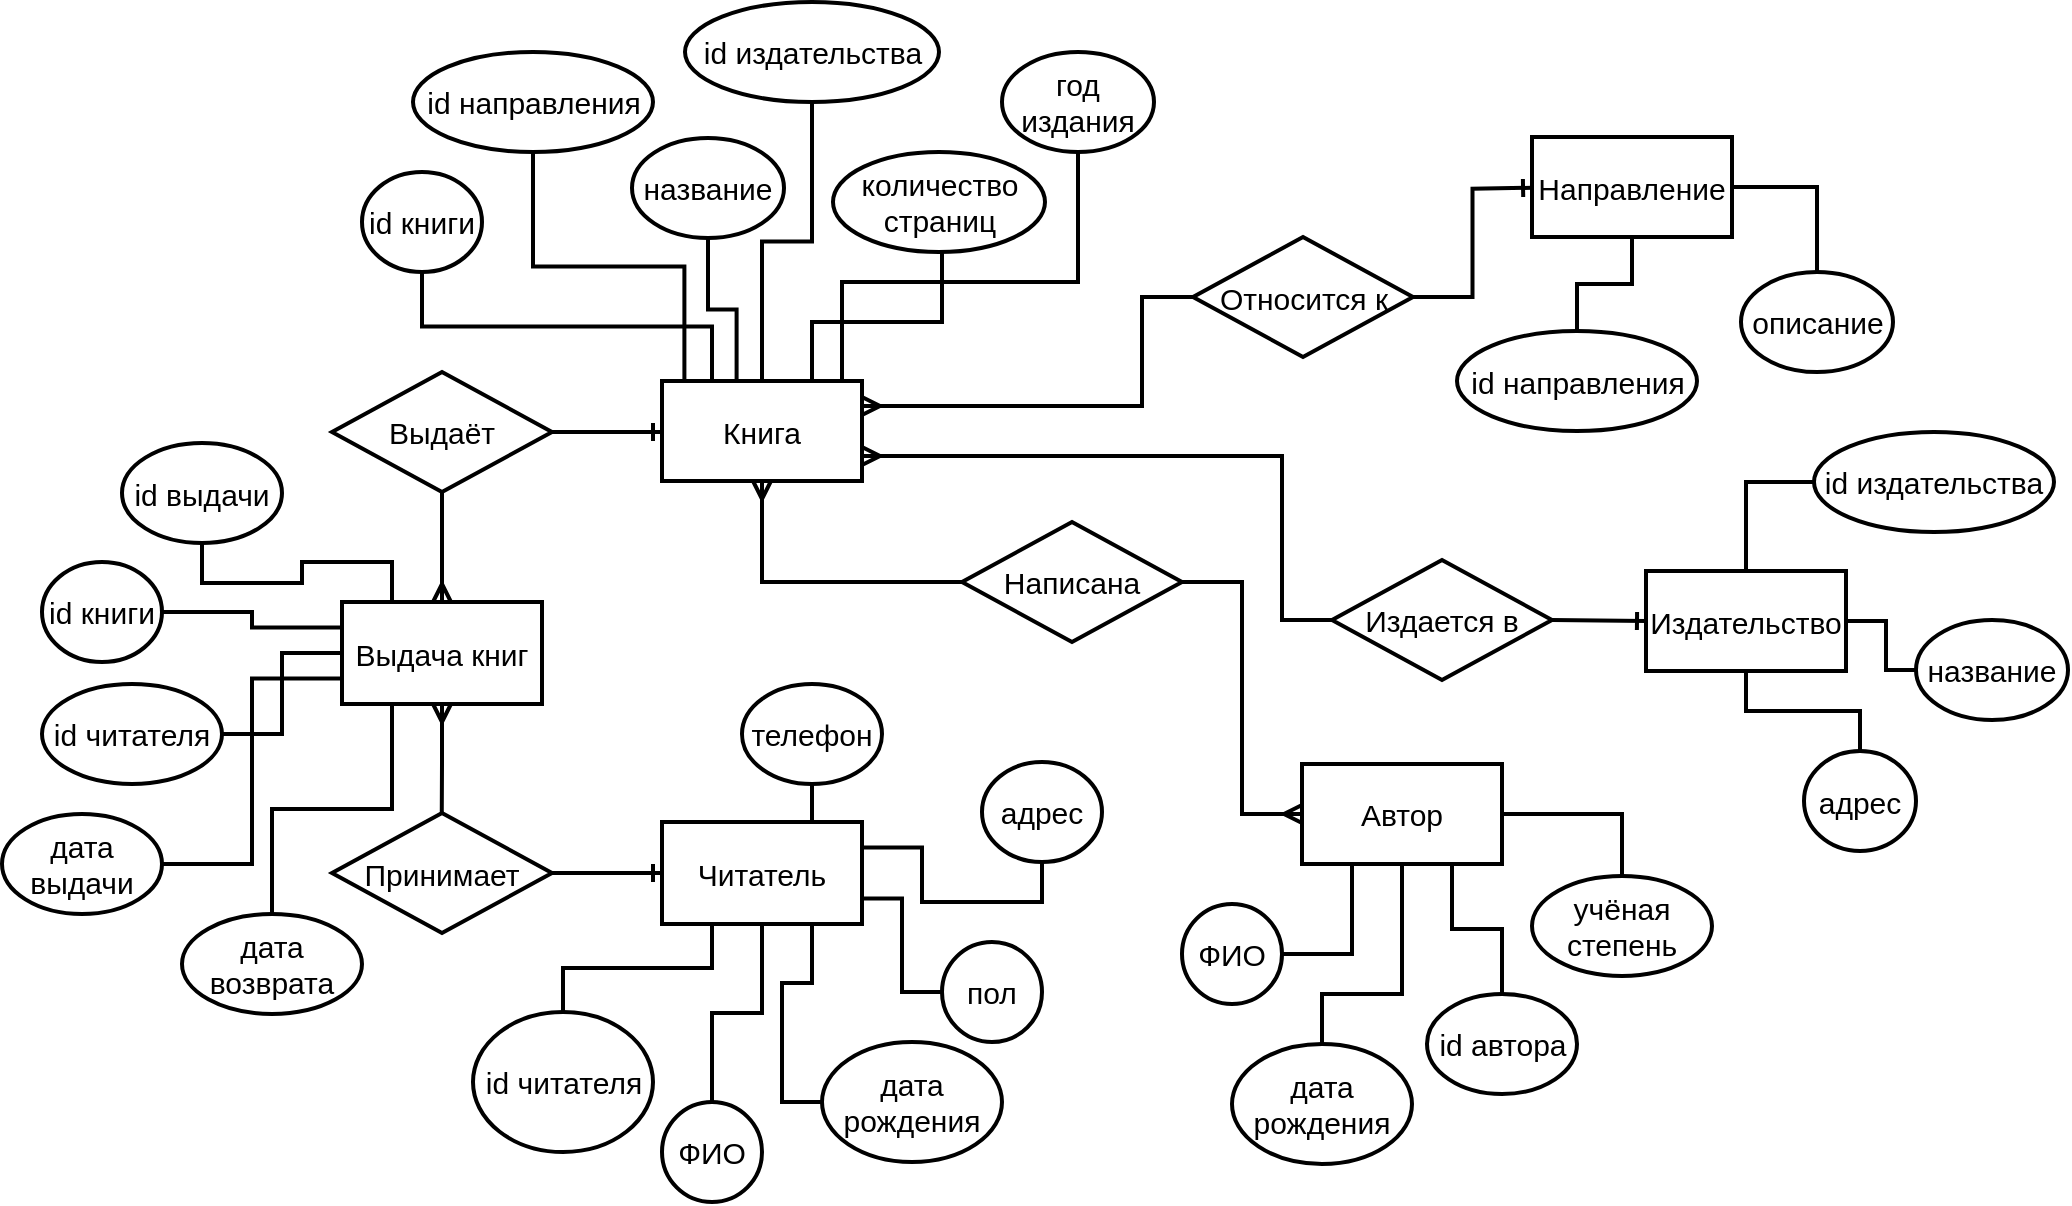 <mxfile version="12.3.6" type="device" pages="1"><diagram id="zETRuPkkW9t9NXSjWc7b" name="Page-1"><mxGraphModel dx="1847" dy="877" grid="1" gridSize="10" guides="1" tooltips="1" connect="1" arrows="1" fold="1" page="1" pageScale="1" pageWidth="827" pageHeight="1169" math="0" shadow="0"><root><mxCell id="0"/><mxCell id="1" parent="0"/><mxCell id="DnGFOJwiQ6XvT39JQGFX-47" style="edgeStyle=orthogonalEdgeStyle;rounded=0;orthogonalLoop=1;jettySize=auto;html=1;exitX=1;exitY=0.75;exitDx=0;exitDy=0;entryX=0;entryY=0.5;entryDx=0;entryDy=0;startArrow=ERmany;startFill=0;endArrow=none;endFill=0;strokeWidth=2;fontSize=15;" parent="1" source="DnGFOJwiQ6XvT39JQGFX-2" target="DnGFOJwiQ6XvT39JQGFX-45" edge="1"><mxGeometry relative="1" as="geometry"><Array as="points"><mxPoint x="970" y="467"/><mxPoint x="970" y="549"/></Array></mxGeometry></mxCell><mxCell id="DnGFOJwiQ6XvT39JQGFX-50" style="edgeStyle=orthogonalEdgeStyle;rounded=0;orthogonalLoop=1;jettySize=auto;html=1;exitX=1;exitY=0.25;exitDx=0;exitDy=0;entryX=0;entryY=0.5;entryDx=0;entryDy=0;startArrow=ERmany;startFill=0;endArrow=none;endFill=0;strokeWidth=2;fontSize=15;" parent="1" source="DnGFOJwiQ6XvT39JQGFX-2" target="DnGFOJwiQ6XvT39JQGFX-44" edge="1"><mxGeometry relative="1" as="geometry"><Array as="points"><mxPoint x="900" y="442"/><mxPoint x="900" y="387"/></Array></mxGeometry></mxCell><mxCell id="DnGFOJwiQ6XvT39JQGFX-51" style="edgeStyle=orthogonalEdgeStyle;rounded=0;orthogonalLoop=1;jettySize=auto;html=1;exitX=0.5;exitY=1;exitDx=0;exitDy=0;entryX=0;entryY=0.5;entryDx=0;entryDy=0;startArrow=ERmany;startFill=0;endArrow=none;endFill=0;strokeWidth=2;fontSize=15;" parent="1" source="DnGFOJwiQ6XvT39JQGFX-2" target="DnGFOJwiQ6XvT39JQGFX-46" edge="1"><mxGeometry relative="1" as="geometry"/></mxCell><mxCell id="DnGFOJwiQ6XvT39JQGFX-106" style="edgeStyle=orthogonalEdgeStyle;rounded=0;orthogonalLoop=1;jettySize=auto;html=1;exitX=0.5;exitY=0;exitDx=0;exitDy=0;entryX=0.5;entryY=1;entryDx=0;entryDy=0;startArrow=none;startFill=0;endArrow=none;endFill=0;strokeWidth=2;fontSize=15;" parent="1" source="DnGFOJwiQ6XvT39JQGFX-2" target="DnGFOJwiQ6XvT39JQGFX-105" edge="1"><mxGeometry relative="1" as="geometry"/></mxCell><mxCell id="DnGFOJwiQ6XvT39JQGFX-109" style="edgeStyle=orthogonalEdgeStyle;rounded=0;orthogonalLoop=1;jettySize=auto;html=1;exitX=0.75;exitY=0;exitDx=0;exitDy=0;entryX=0.5;entryY=1;entryDx=0;entryDy=0;startArrow=none;startFill=0;endArrow=none;endFill=0;strokeWidth=2;fontSize=15;" parent="1" source="DnGFOJwiQ6XvT39JQGFX-2" target="DnGFOJwiQ6XvT39JQGFX-108" edge="1"><mxGeometry relative="1" as="geometry"><Array as="points"><mxPoint x="735" y="400"/><mxPoint x="800" y="400"/></Array></mxGeometry></mxCell><mxCell id="DnGFOJwiQ6XvT39JQGFX-2" value="&lt;font style=&quot;font-size: 15px;&quot;&gt;Книга&lt;/font&gt;" style="rounded=0;whiteSpace=wrap;html=1;strokeWidth=2;fontSize=15;" parent="1" vertex="1"><mxGeometry x="660" y="429.5" width="100" height="50" as="geometry"/></mxCell><mxCell id="DnGFOJwiQ6XvT39JQGFX-31" style="edgeStyle=orthogonalEdgeStyle;rounded=0;orthogonalLoop=1;jettySize=auto;html=1;exitX=0.5;exitY=1;exitDx=0;exitDy=0;entryX=0.5;entryY=0;entryDx=0;entryDy=0;startArrow=ERmany;startFill=0;endArrow=none;endFill=0;strokeWidth=2;fontSize=15;" parent="1" source="DnGFOJwiQ6XvT39JQGFX-24" edge="1"><mxGeometry relative="1" as="geometry"><mxPoint x="549.862" y="650.259" as="targetPoint"/></mxGeometry></mxCell><mxCell id="DnGFOJwiQ6XvT39JQGFX-69" style="edgeStyle=orthogonalEdgeStyle;rounded=0;orthogonalLoop=1;jettySize=auto;html=1;exitX=0;exitY=0.5;exitDx=0;exitDy=0;entryX=1;entryY=0.5;entryDx=0;entryDy=0;startArrow=none;startFill=0;endArrow=none;endFill=0;strokeWidth=2;fontSize=15;" parent="1" source="DnGFOJwiQ6XvT39JQGFX-24" target="DnGFOJwiQ6XvT39JQGFX-62" edge="1"><mxGeometry relative="1" as="geometry"/></mxCell><mxCell id="DnGFOJwiQ6XvT39JQGFX-70" style="edgeStyle=orthogonalEdgeStyle;rounded=0;orthogonalLoop=1;jettySize=auto;html=1;exitX=0;exitY=0.75;exitDx=0;exitDy=0;entryX=1;entryY=0.5;entryDx=0;entryDy=0;startArrow=none;startFill=0;endArrow=none;endFill=0;strokeWidth=2;fontSize=15;" parent="1" source="DnGFOJwiQ6XvT39JQGFX-24" target="DnGFOJwiQ6XvT39JQGFX-63" edge="1"><mxGeometry relative="1" as="geometry"/></mxCell><mxCell id="DnGFOJwiQ6XvT39JQGFX-71" style="edgeStyle=orthogonalEdgeStyle;rounded=0;orthogonalLoop=1;jettySize=auto;html=1;exitX=0.25;exitY=1;exitDx=0;exitDy=0;startArrow=none;startFill=0;endArrow=none;endFill=0;strokeWidth=2;fontSize=15;" parent="1" source="DnGFOJwiQ6XvT39JQGFX-24" target="DnGFOJwiQ6XvT39JQGFX-64" edge="1"><mxGeometry relative="1" as="geometry"/></mxCell><mxCell id="DnGFOJwiQ6XvT39JQGFX-90" style="edgeStyle=orthogonalEdgeStyle;rounded=0;orthogonalLoop=1;jettySize=auto;html=1;exitX=0.25;exitY=0;exitDx=0;exitDy=0;entryX=0.5;entryY=1;entryDx=0;entryDy=0;startArrow=none;startFill=0;endArrow=none;endFill=0;strokeWidth=2;fontSize=15;" parent="1" source="DnGFOJwiQ6XvT39JQGFX-24" target="DnGFOJwiQ6XvT39JQGFX-60" edge="1"><mxGeometry relative="1" as="geometry"/></mxCell><mxCell id="DnGFOJwiQ6XvT39JQGFX-91" style="edgeStyle=orthogonalEdgeStyle;rounded=0;orthogonalLoop=1;jettySize=auto;html=1;exitX=0;exitY=0.25;exitDx=0;exitDy=0;entryX=1;entryY=0.5;entryDx=0;entryDy=0;startArrow=none;startFill=0;endArrow=none;endFill=0;strokeWidth=2;fontSize=15;" parent="1" source="DnGFOJwiQ6XvT39JQGFX-24" target="DnGFOJwiQ6XvT39JQGFX-61" edge="1"><mxGeometry relative="1" as="geometry"/></mxCell><mxCell id="DnGFOJwiQ6XvT39JQGFX-24" value="&lt;font style=&quot;font-size: 15px;&quot;&gt;Выдача книг&lt;/font&gt;" style="rounded=0;whiteSpace=wrap;html=1;strokeWidth=2;fontSize=15;" parent="1" vertex="1"><mxGeometry x="500" y="540" width="100" height="51" as="geometry"/></mxCell><mxCell id="DnGFOJwiQ6XvT39JQGFX-73" style="edgeStyle=orthogonalEdgeStyle;rounded=0;orthogonalLoop=1;jettySize=auto;html=1;exitX=0.25;exitY=1;exitDx=0;exitDy=0;entryX=0.5;entryY=0;entryDx=0;entryDy=0;startArrow=none;startFill=0;endArrow=none;endFill=0;strokeWidth=2;fontSize=15;" parent="1" source="DnGFOJwiQ6XvT39JQGFX-25" target="DnGFOJwiQ6XvT39JQGFX-72" edge="1"><mxGeometry relative="1" as="geometry"/></mxCell><mxCell id="DnGFOJwiQ6XvT39JQGFX-85" style="edgeStyle=orthogonalEdgeStyle;rounded=0;orthogonalLoop=1;jettySize=auto;html=1;exitX=0.5;exitY=1;exitDx=0;exitDy=0;entryX=0.5;entryY=0;entryDx=0;entryDy=0;startArrow=none;startFill=0;endArrow=none;endFill=0;strokeWidth=2;fontSize=15;" parent="1" source="DnGFOJwiQ6XvT39JQGFX-25" target="DnGFOJwiQ6XvT39JQGFX-74" edge="1"><mxGeometry relative="1" as="geometry"/></mxCell><mxCell id="DnGFOJwiQ6XvT39JQGFX-87" style="edgeStyle=orthogonalEdgeStyle;rounded=0;orthogonalLoop=1;jettySize=auto;html=1;exitX=0.75;exitY=1;exitDx=0;exitDy=0;entryX=0;entryY=0.5;entryDx=0;entryDy=0;startArrow=none;startFill=0;endArrow=none;endFill=0;strokeWidth=2;fontSize=15;" parent="1" source="DnGFOJwiQ6XvT39JQGFX-25" target="DnGFOJwiQ6XvT39JQGFX-76" edge="1"><mxGeometry relative="1" as="geometry"/></mxCell><mxCell id="DnGFOJwiQ6XvT39JQGFX-88" style="edgeStyle=orthogonalEdgeStyle;rounded=0;orthogonalLoop=1;jettySize=auto;html=1;exitX=1;exitY=0.75;exitDx=0;exitDy=0;entryX=0;entryY=0.5;entryDx=0;entryDy=0;startArrow=none;startFill=0;endArrow=none;endFill=0;strokeWidth=2;fontSize=15;" parent="1" source="DnGFOJwiQ6XvT39JQGFX-25" target="DnGFOJwiQ6XvT39JQGFX-78" edge="1"><mxGeometry relative="1" as="geometry"/></mxCell><mxCell id="DnGFOJwiQ6XvT39JQGFX-89" style="edgeStyle=orthogonalEdgeStyle;rounded=0;orthogonalLoop=1;jettySize=auto;html=1;exitX=1;exitY=0.25;exitDx=0;exitDy=0;entryX=0.5;entryY=1;entryDx=0;entryDy=0;startArrow=none;startFill=0;endArrow=none;endFill=0;strokeWidth=2;fontSize=15;" parent="1" source="DnGFOJwiQ6XvT39JQGFX-25" target="DnGFOJwiQ6XvT39JQGFX-83" edge="1"><mxGeometry relative="1" as="geometry"/></mxCell><mxCell id="DnGFOJwiQ6XvT39JQGFX-93" style="edgeStyle=orthogonalEdgeStyle;rounded=0;orthogonalLoop=1;jettySize=auto;html=1;exitX=0.5;exitY=0;exitDx=0;exitDy=0;entryX=0.5;entryY=1;entryDx=0;entryDy=0;startArrow=none;startFill=0;endArrow=none;endFill=0;strokeWidth=2;fontSize=15;" parent="1" source="DnGFOJwiQ6XvT39JQGFX-25" target="DnGFOJwiQ6XvT39JQGFX-80" edge="1"><mxGeometry relative="1" as="geometry"/></mxCell><mxCell id="DnGFOJwiQ6XvT39JQGFX-25" value="&lt;font style=&quot;font-size: 15px&quot;&gt;Читатель&lt;/font&gt;" style="rounded=0;whiteSpace=wrap;html=1;strokeWidth=2;fontSize=15;" parent="1" vertex="1"><mxGeometry x="660" y="650" width="100" height="51" as="geometry"/></mxCell><mxCell id="DnGFOJwiQ6XvT39JQGFX-34" style="edgeStyle=orthogonalEdgeStyle;rounded=0;orthogonalLoop=1;jettySize=auto;html=1;exitX=0.5;exitY=0;exitDx=0;exitDy=0;entryX=0.5;entryY=1;entryDx=0;entryDy=0;startArrow=ERmany;startFill=0;endArrow=none;endFill=0;strokeWidth=2;fontSize=15;" parent="1" source="DnGFOJwiQ6XvT39JQGFX-24" target="DnGFOJwiQ6XvT39JQGFX-42" edge="1"><mxGeometry relative="1" as="geometry"><mxPoint x="560" y="600.833" as="sourcePoint"/><mxPoint x="550" y="500.5" as="targetPoint"/></mxGeometry></mxCell><mxCell id="DnGFOJwiQ6XvT39JQGFX-35" value="" style="edgeStyle=orthogonalEdgeStyle;fontSize=12;html=1;endArrow=ERone;endFill=1;strokeWidth=2;exitX=1;exitY=0.5;exitDx=0;exitDy=0;rounded=0;" parent="1" edge="1"><mxGeometry width="100" height="100" relative="1" as="geometry"><mxPoint x="600" y="455" as="sourcePoint"/><mxPoint x="660" y="455" as="targetPoint"/></mxGeometry></mxCell><mxCell id="DnGFOJwiQ6XvT39JQGFX-42" value="Выдаёт" style="shape=rhombus;perimeter=rhombusPerimeter;whiteSpace=wrap;html=1;align=center;strokeWidth=2;fontSize=15;" parent="1" vertex="1"><mxGeometry x="495" y="425" width="110" height="60" as="geometry"/></mxCell><mxCell id="DnGFOJwiQ6XvT39JQGFX-92" style="edgeStyle=orthogonalEdgeStyle;rounded=0;orthogonalLoop=1;jettySize=auto;html=1;exitX=1;exitY=0.5;exitDx=0;exitDy=0;entryX=0;entryY=0.5;entryDx=0;entryDy=0;startArrow=none;startFill=0;endArrow=ERone;endFill=0;strokeWidth=2;fontSize=15;" parent="1" source="DnGFOJwiQ6XvT39JQGFX-43" target="DnGFOJwiQ6XvT39JQGFX-25" edge="1"><mxGeometry relative="1" as="geometry"/></mxCell><mxCell id="DnGFOJwiQ6XvT39JQGFX-43" value="Принимает" style="shape=rhombus;perimeter=rhombusPerimeter;whiteSpace=wrap;html=1;align=center;strokeWidth=2;fontSize=15;" parent="1" vertex="1"><mxGeometry x="495" y="645.5" width="110" height="60" as="geometry"/></mxCell><mxCell id="DnGFOJwiQ6XvT39JQGFX-44" value="Относится к" style="shape=rhombus;perimeter=rhombusPerimeter;whiteSpace=wrap;html=1;align=center;strokeWidth=2;fontSize=15;" parent="1" vertex="1"><mxGeometry x="925.5" y="357.5" width="110" height="60" as="geometry"/></mxCell><mxCell id="DnGFOJwiQ6XvT39JQGFX-45" value="Издается в" style="shape=rhombus;perimeter=rhombusPerimeter;whiteSpace=wrap;html=1;align=center;strokeWidth=2;fontSize=15;" parent="1" vertex="1"><mxGeometry x="995" y="519" width="110" height="60" as="geometry"/></mxCell><mxCell id="DnGFOJwiQ6XvT39JQGFX-94" style="edgeStyle=orthogonalEdgeStyle;rounded=0;orthogonalLoop=1;jettySize=auto;html=1;exitX=1;exitY=0.5;exitDx=0;exitDy=0;entryX=0;entryY=0.5;entryDx=0;entryDy=0;startArrow=none;startFill=0;endArrow=ERmany;endFill=0;strokeWidth=2;fontSize=15;" parent="1" source="DnGFOJwiQ6XvT39JQGFX-46" target="DnGFOJwiQ6XvT39JQGFX-55" edge="1"><mxGeometry relative="1" as="geometry"/></mxCell><mxCell id="DnGFOJwiQ6XvT39JQGFX-46" value="Написана" style="shape=rhombus;perimeter=rhombusPerimeter;whiteSpace=wrap;html=1;align=center;strokeWidth=2;fontSize=15;" parent="1" vertex="1"><mxGeometry x="810" y="500" width="110" height="60" as="geometry"/></mxCell><mxCell id="DnGFOJwiQ6XvT39JQGFX-57" style="edgeStyle=orthogonalEdgeStyle;rounded=0;orthogonalLoop=1;jettySize=auto;html=1;exitX=0;exitY=0.5;exitDx=0;exitDy=0;entryX=1;entryY=0.5;entryDx=0;entryDy=0;startArrow=ERone;startFill=0;endArrow=none;endFill=0;strokeWidth=2;fontSize=15;" parent="1" target="DnGFOJwiQ6XvT39JQGFX-44" edge="1"><mxGeometry relative="1" as="geometry"><mxPoint x="1095.029" y="332.882" as="sourcePoint"/></mxGeometry></mxCell><mxCell id="DnGFOJwiQ6XvT39JQGFX-53" value="&lt;font style=&quot;font-size: 15px&quot;&gt;Направление&lt;/font&gt;" style="rounded=0;whiteSpace=wrap;html=1;strokeWidth=2;fontSize=15;" parent="1" vertex="1"><mxGeometry x="1095" y="307.5" width="100" height="50" as="geometry"/></mxCell><mxCell id="DnGFOJwiQ6XvT39JQGFX-58" style="rounded=0;orthogonalLoop=1;jettySize=auto;html=1;entryX=1;entryY=0.5;entryDx=0;entryDy=0;startArrow=ERone;startFill=0;endArrow=none;endFill=0;strokeWidth=2;fontSize=15;exitX=0;exitY=0.5;exitDx=0;exitDy=0;" parent="1" source="DnGFOJwiQ6XvT39JQGFX-54" target="DnGFOJwiQ6XvT39JQGFX-45" edge="1"><mxGeometry relative="1" as="geometry"><mxPoint x="1147" y="548.5" as="sourcePoint"/></mxGeometry></mxCell><mxCell id="DnGFOJwiQ6XvT39JQGFX-116" style="edgeStyle=orthogonalEdgeStyle;rounded=0;orthogonalLoop=1;jettySize=auto;html=1;exitX=0.5;exitY=0;exitDx=0;exitDy=0;entryX=0;entryY=0.5;entryDx=0;entryDy=0;startArrow=none;startFill=0;endArrow=none;endFill=0;strokeWidth=2;fontSize=15;" parent="1" source="DnGFOJwiQ6XvT39JQGFX-54" target="DnGFOJwiQ6XvT39JQGFX-115" edge="1"><mxGeometry relative="1" as="geometry"/></mxCell><mxCell id="DnGFOJwiQ6XvT39JQGFX-119" style="edgeStyle=orthogonalEdgeStyle;rounded=0;orthogonalLoop=1;jettySize=auto;html=1;exitX=1;exitY=0.5;exitDx=0;exitDy=0;entryX=0;entryY=0.5;entryDx=0;entryDy=0;startArrow=none;startFill=0;endArrow=none;endFill=0;strokeWidth=2;fontSize=15;" parent="1" source="DnGFOJwiQ6XvT39JQGFX-54" target="DnGFOJwiQ6XvT39JQGFX-117" edge="1"><mxGeometry relative="1" as="geometry"/></mxCell><mxCell id="DnGFOJwiQ6XvT39JQGFX-54" value="&lt;font style=&quot;font-size: 15px&quot;&gt;Издательство&lt;/font&gt;" style="rounded=0;whiteSpace=wrap;html=1;strokeWidth=2;fontSize=15;" parent="1" vertex="1"><mxGeometry x="1152" y="524.5" width="100" height="50" as="geometry"/></mxCell><mxCell id="DnGFOJwiQ6XvT39JQGFX-125" style="edgeStyle=orthogonalEdgeStyle;rounded=0;orthogonalLoop=1;jettySize=auto;html=1;exitX=0.25;exitY=1;exitDx=0;exitDy=0;entryX=1;entryY=0.5;entryDx=0;entryDy=0;startArrow=none;startFill=0;endArrow=none;endFill=0;strokeWidth=2;fontSize=15;" parent="1" source="DnGFOJwiQ6XvT39JQGFX-55" target="DnGFOJwiQ6XvT39JQGFX-124" edge="1"><mxGeometry relative="1" as="geometry"/></mxCell><mxCell id="DnGFOJwiQ6XvT39JQGFX-127" style="edgeStyle=orthogonalEdgeStyle;rounded=0;orthogonalLoop=1;jettySize=auto;html=1;exitX=0.75;exitY=1;exitDx=0;exitDy=0;entryX=0.5;entryY=0;entryDx=0;entryDy=0;startArrow=none;startFill=0;endArrow=none;endFill=0;strokeWidth=2;fontSize=15;" parent="1" source="DnGFOJwiQ6XvT39JQGFX-55" target="DnGFOJwiQ6XvT39JQGFX-126" edge="1"><mxGeometry relative="1" as="geometry"/></mxCell><mxCell id="DnGFOJwiQ6XvT39JQGFX-129" style="edgeStyle=orthogonalEdgeStyle;rounded=0;orthogonalLoop=1;jettySize=auto;html=1;exitX=1;exitY=0.5;exitDx=0;exitDy=0;entryX=0.5;entryY=0;entryDx=0;entryDy=0;startArrow=none;startFill=0;endArrow=none;endFill=0;strokeWidth=2;fontSize=15;" parent="1" source="DnGFOJwiQ6XvT39JQGFX-55" target="DnGFOJwiQ6XvT39JQGFX-128" edge="1"><mxGeometry relative="1" as="geometry"/></mxCell><mxCell id="DnGFOJwiQ6XvT39JQGFX-131" style="edgeStyle=orthogonalEdgeStyle;rounded=0;orthogonalLoop=1;jettySize=auto;html=1;exitX=0.5;exitY=1;exitDx=0;exitDy=0;entryX=0.5;entryY=0;entryDx=0;entryDy=0;startArrow=none;startFill=0;endArrow=none;endFill=0;strokeWidth=2;fontSize=15;" parent="1" source="DnGFOJwiQ6XvT39JQGFX-55" target="DnGFOJwiQ6XvT39JQGFX-130" edge="1"><mxGeometry relative="1" as="geometry"><Array as="points"><mxPoint x="1030" y="736"/><mxPoint x="990" y="736"/></Array></mxGeometry></mxCell><mxCell id="DnGFOJwiQ6XvT39JQGFX-55" value="&lt;font style=&quot;font-size: 15px&quot;&gt;Автор&lt;/font&gt;" style="rounded=0;whiteSpace=wrap;html=1;strokeWidth=2;fontSize=15;" parent="1" vertex="1"><mxGeometry x="980" y="621" width="100" height="50" as="geometry"/></mxCell><mxCell id="DnGFOJwiQ6XvT39JQGFX-60" value="id выдачи" style="ellipse;whiteSpace=wrap;html=1;strokeWidth=2;fontSize=15;" parent="1" vertex="1"><mxGeometry x="390" y="460.5" width="80" height="50" as="geometry"/></mxCell><mxCell id="DnGFOJwiQ6XvT39JQGFX-61" value="id книги" style="ellipse;whiteSpace=wrap;html=1;strokeWidth=2;fontSize=15;" parent="1" vertex="1"><mxGeometry x="350" y="520" width="60" height="50" as="geometry"/></mxCell><mxCell id="DnGFOJwiQ6XvT39JQGFX-62" value="id читателя" style="ellipse;whiteSpace=wrap;html=1;strokeWidth=2;fontSize=15;" parent="1" vertex="1"><mxGeometry x="350" y="581" width="90" height="50" as="geometry"/></mxCell><mxCell id="DnGFOJwiQ6XvT39JQGFX-63" value="дата выдачи" style="ellipse;whiteSpace=wrap;html=1;strokeWidth=2;fontSize=15;" parent="1" vertex="1"><mxGeometry x="330" y="646" width="80" height="50" as="geometry"/></mxCell><mxCell id="DnGFOJwiQ6XvT39JQGFX-64" value="дата возврата" style="ellipse;whiteSpace=wrap;html=1;strokeWidth=2;fontSize=15;" parent="1" vertex="1"><mxGeometry x="420" y="696" width="90" height="50" as="geometry"/></mxCell><mxCell id="DnGFOJwiQ6XvT39JQGFX-72" value="id читателя" style="ellipse;whiteSpace=wrap;html=1;strokeWidth=2;fontSize=15;" parent="1" vertex="1"><mxGeometry x="565.5" y="745" width="90" height="70" as="geometry"/></mxCell><mxCell id="DnGFOJwiQ6XvT39JQGFX-74" value="ФИО" style="ellipse;whiteSpace=wrap;html=1;strokeWidth=2;fontSize=15;" parent="1" vertex="1"><mxGeometry x="660" y="790" width="50" height="50" as="geometry"/></mxCell><mxCell id="DnGFOJwiQ6XvT39JQGFX-76" value="дата рождения" style="ellipse;whiteSpace=wrap;html=1;strokeWidth=2;fontSize=15;" parent="1" vertex="1"><mxGeometry x="740" y="760" width="90" height="60" as="geometry"/></mxCell><mxCell id="DnGFOJwiQ6XvT39JQGFX-78" value="пол" style="ellipse;whiteSpace=wrap;html=1;strokeWidth=2;fontSize=15;" parent="1" vertex="1"><mxGeometry x="800" y="710" width="50" height="50" as="geometry"/></mxCell><mxCell id="DnGFOJwiQ6XvT39JQGFX-80" value="телефон" style="ellipse;whiteSpace=wrap;html=1;strokeWidth=2;fontSize=15;" parent="1" vertex="1"><mxGeometry x="700" y="581" width="70" height="50" as="geometry"/></mxCell><mxCell id="DnGFOJwiQ6XvT39JQGFX-83" value="адрес" style="ellipse;whiteSpace=wrap;html=1;strokeWidth=2;fontSize=15;" parent="1" vertex="1"><mxGeometry x="820" y="620" width="60" height="50" as="geometry"/></mxCell><mxCell id="DnGFOJwiQ6XvT39JQGFX-99" style="edgeStyle=orthogonalEdgeStyle;rounded=0;orthogonalLoop=1;jettySize=auto;html=1;exitX=0.5;exitY=1;exitDx=0;exitDy=0;entryX=0.25;entryY=0;entryDx=0;entryDy=0;startArrow=none;startFill=0;endArrow=none;endFill=0;strokeWidth=2;fontSize=15;" parent="1" source="DnGFOJwiQ6XvT39JQGFX-96" target="DnGFOJwiQ6XvT39JQGFX-2" edge="1"><mxGeometry relative="1" as="geometry"/></mxCell><mxCell id="DnGFOJwiQ6XvT39JQGFX-96" value="id книги" style="ellipse;whiteSpace=wrap;html=1;strokeWidth=2;fontSize=15;" parent="1" vertex="1"><mxGeometry x="510" y="325" width="60" height="50" as="geometry"/></mxCell><mxCell id="DnGFOJwiQ6XvT39JQGFX-104" style="edgeStyle=orthogonalEdgeStyle;rounded=0;orthogonalLoop=1;jettySize=auto;html=1;exitX=0.5;exitY=1;exitDx=0;exitDy=0;entryX=0.373;entryY=-0.009;entryDx=0;entryDy=0;entryPerimeter=0;startArrow=none;startFill=0;endArrow=none;endFill=0;strokeWidth=2;fontSize=15;" parent="1" source="DnGFOJwiQ6XvT39JQGFX-100" target="DnGFOJwiQ6XvT39JQGFX-2" edge="1"><mxGeometry relative="1" as="geometry"/></mxCell><mxCell id="DnGFOJwiQ6XvT39JQGFX-100" value="название" style="ellipse;whiteSpace=wrap;html=1;strokeWidth=2;fontSize=15;" parent="1" vertex="1"><mxGeometry x="645" y="308" width="76" height="50" as="geometry"/></mxCell><mxCell id="DnGFOJwiQ6XvT39JQGFX-103" style="edgeStyle=orthogonalEdgeStyle;rounded=0;orthogonalLoop=1;jettySize=auto;html=1;exitX=0.5;exitY=1;exitDx=0;exitDy=0;entryX=0.112;entryY=-0.018;entryDx=0;entryDy=0;entryPerimeter=0;startArrow=none;startFill=0;endArrow=none;endFill=0;strokeWidth=2;fontSize=15;" parent="1" source="DnGFOJwiQ6XvT39JQGFX-102" target="DnGFOJwiQ6XvT39JQGFX-2" edge="1"><mxGeometry relative="1" as="geometry"/></mxCell><mxCell id="DnGFOJwiQ6XvT39JQGFX-102" value="id направления" style="ellipse;whiteSpace=wrap;html=1;strokeWidth=2;fontSize=15;" parent="1" vertex="1"><mxGeometry x="535.5" y="265" width="120" height="50" as="geometry"/></mxCell><mxCell id="DnGFOJwiQ6XvT39JQGFX-105" value="id издательства" style="ellipse;whiteSpace=wrap;html=1;strokeWidth=2;fontSize=15;" parent="1" vertex="1"><mxGeometry x="671.5" y="240" width="127" height="50" as="geometry"/></mxCell><mxCell id="DnGFOJwiQ6XvT39JQGFX-110" style="edgeStyle=orthogonalEdgeStyle;rounded=0;orthogonalLoop=1;jettySize=auto;html=1;exitX=0.5;exitY=1;exitDx=0;exitDy=0;entryX=0.9;entryY=0.01;entryDx=0;entryDy=0;entryPerimeter=0;startArrow=none;startFill=0;endArrow=none;endFill=0;strokeWidth=2;fontSize=15;" parent="1" source="DnGFOJwiQ6XvT39JQGFX-107" target="DnGFOJwiQ6XvT39JQGFX-2" edge="1"><mxGeometry relative="1" as="geometry"><Array as="points"><mxPoint x="868" y="380"/><mxPoint x="750" y="380"/></Array></mxGeometry></mxCell><mxCell id="DnGFOJwiQ6XvT39JQGFX-107" value="год издания" style="ellipse;whiteSpace=wrap;html=1;strokeWidth=2;fontSize=15;" parent="1" vertex="1"><mxGeometry x="830" y="265" width="76" height="50" as="geometry"/></mxCell><mxCell id="DnGFOJwiQ6XvT39JQGFX-108" value="количество страниц" style="ellipse;whiteSpace=wrap;html=1;strokeWidth=2;fontSize=15;" parent="1" vertex="1"><mxGeometry x="745.5" y="315" width="106" height="50" as="geometry"/></mxCell><mxCell id="srNzJYg3xQMmuvfqyx37-1" style="edgeStyle=orthogonalEdgeStyle;rounded=0;orthogonalLoop=1;jettySize=auto;html=1;exitX=0.5;exitY=0;exitDx=0;exitDy=0;entryX=0.5;entryY=1;entryDx=0;entryDy=0;startArrow=none;startFill=0;endArrow=none;endFill=0;strokeWidth=2;" edge="1" parent="1" source="DnGFOJwiQ6XvT39JQGFX-111" target="DnGFOJwiQ6XvT39JQGFX-53"><mxGeometry relative="1" as="geometry"/></mxCell><mxCell id="DnGFOJwiQ6XvT39JQGFX-111" value="id направления" style="ellipse;whiteSpace=wrap;html=1;strokeWidth=2;fontSize=15;" parent="1" vertex="1"><mxGeometry x="1057.5" y="404.5" width="120" height="50" as="geometry"/></mxCell><mxCell id="srNzJYg3xQMmuvfqyx37-2" style="edgeStyle=orthogonalEdgeStyle;rounded=0;orthogonalLoop=1;jettySize=auto;html=1;exitX=0.5;exitY=0;exitDx=0;exitDy=0;entryX=1;entryY=0.5;entryDx=0;entryDy=0;startArrow=none;startFill=0;endArrow=none;endFill=0;strokeWidth=2;" edge="1" parent="1" source="DnGFOJwiQ6XvT39JQGFX-113" target="DnGFOJwiQ6XvT39JQGFX-53"><mxGeometry relative="1" as="geometry"/></mxCell><mxCell id="DnGFOJwiQ6XvT39JQGFX-113" value="описание" style="ellipse;whiteSpace=wrap;html=1;strokeWidth=2;fontSize=15;" parent="1" vertex="1"><mxGeometry x="1199.5" y="375" width="76" height="50" as="geometry"/></mxCell><mxCell id="DnGFOJwiQ6XvT39JQGFX-115" value="id издательства" style="ellipse;whiteSpace=wrap;html=1;strokeWidth=2;fontSize=15;" parent="1" vertex="1"><mxGeometry x="1236" y="455" width="120" height="50" as="geometry"/></mxCell><mxCell id="DnGFOJwiQ6XvT39JQGFX-117" value="название" style="ellipse;whiteSpace=wrap;html=1;strokeWidth=2;fontSize=15;" parent="1" vertex="1"><mxGeometry x="1287" y="549" width="76" height="50" as="geometry"/></mxCell><mxCell id="DnGFOJwiQ6XvT39JQGFX-120" style="edgeStyle=orthogonalEdgeStyle;rounded=0;orthogonalLoop=1;jettySize=auto;html=1;exitX=0.5;exitY=0;exitDx=0;exitDy=0;entryX=0.5;entryY=1;entryDx=0;entryDy=0;startArrow=none;startFill=0;endArrow=none;endFill=0;strokeWidth=2;fontSize=15;" parent="1" source="DnGFOJwiQ6XvT39JQGFX-118" target="DnGFOJwiQ6XvT39JQGFX-54" edge="1"><mxGeometry relative="1" as="geometry"/></mxCell><mxCell id="DnGFOJwiQ6XvT39JQGFX-118" value="адрес" style="ellipse;whiteSpace=wrap;html=1;strokeWidth=2;fontSize=15;" parent="1" vertex="1"><mxGeometry x="1231" y="614.5" width="56" height="50" as="geometry"/></mxCell><mxCell id="DnGFOJwiQ6XvT39JQGFX-124" value="ФИО" style="ellipse;whiteSpace=wrap;html=1;strokeWidth=2;fontSize=15;" parent="1" vertex="1"><mxGeometry x="920" y="691" width="50" height="50" as="geometry"/></mxCell><mxCell id="DnGFOJwiQ6XvT39JQGFX-126" value="id автора" style="ellipse;whiteSpace=wrap;html=1;strokeWidth=2;fontSize=15;" parent="1" vertex="1"><mxGeometry x="1042.5" y="736" width="75" height="50" as="geometry"/></mxCell><mxCell id="DnGFOJwiQ6XvT39JQGFX-128" value="учёная степень" style="ellipse;whiteSpace=wrap;html=1;strokeWidth=2;fontSize=15;" parent="1" vertex="1"><mxGeometry x="1095" y="677" width="90" height="50" as="geometry"/></mxCell><mxCell id="DnGFOJwiQ6XvT39JQGFX-130" value="дата рождения" style="ellipse;whiteSpace=wrap;html=1;strokeWidth=2;fontSize=15;" parent="1" vertex="1"><mxGeometry x="945" y="761" width="90" height="60" as="geometry"/></mxCell></root></mxGraphModel></diagram></mxfile>